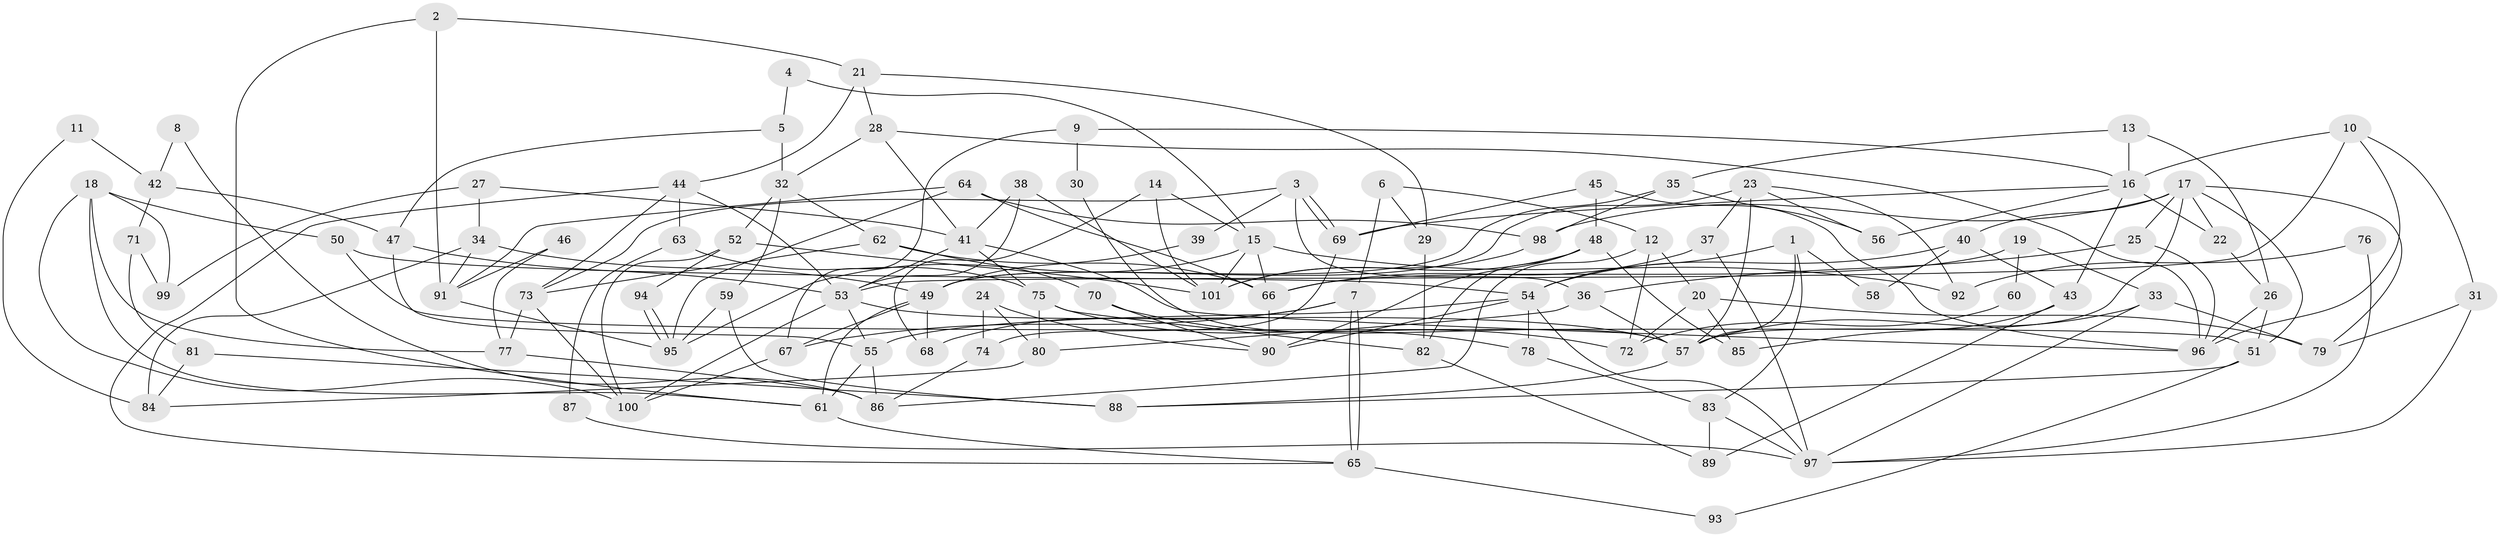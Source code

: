 // coarse degree distribution, {4: 0.16666666666666666, 6: 0.10606060606060606, 7: 0.07575757575757576, 2: 0.07575757575757576, 3: 0.16666666666666666, 5: 0.30303030303030304, 8: 0.06060606060606061, 9: 0.015151515151515152, 11: 0.015151515151515152, 10: 0.015151515151515152}
// Generated by graph-tools (version 1.1) at 2025/23/03/03/25 07:23:59]
// undirected, 101 vertices, 202 edges
graph export_dot {
graph [start="1"]
  node [color=gray90,style=filled];
  1;
  2;
  3;
  4;
  5;
  6;
  7;
  8;
  9;
  10;
  11;
  12;
  13;
  14;
  15;
  16;
  17;
  18;
  19;
  20;
  21;
  22;
  23;
  24;
  25;
  26;
  27;
  28;
  29;
  30;
  31;
  32;
  33;
  34;
  35;
  36;
  37;
  38;
  39;
  40;
  41;
  42;
  43;
  44;
  45;
  46;
  47;
  48;
  49;
  50;
  51;
  52;
  53;
  54;
  55;
  56;
  57;
  58;
  59;
  60;
  61;
  62;
  63;
  64;
  65;
  66;
  67;
  68;
  69;
  70;
  71;
  72;
  73;
  74;
  75;
  76;
  77;
  78;
  79;
  80;
  81;
  82;
  83;
  84;
  85;
  86;
  87;
  88;
  89;
  90;
  91;
  92;
  93;
  94;
  95;
  96;
  97;
  98;
  99;
  100;
  101;
  1 -- 57;
  1 -- 83;
  1 -- 54;
  1 -- 58;
  2 -- 21;
  2 -- 61;
  2 -- 91;
  3 -- 36;
  3 -- 69;
  3 -- 69;
  3 -- 39;
  3 -- 73;
  4 -- 15;
  4 -- 5;
  5 -- 32;
  5 -- 47;
  6 -- 12;
  6 -- 7;
  6 -- 29;
  7 -- 65;
  7 -- 65;
  7 -- 68;
  7 -- 67;
  8 -- 86;
  8 -- 42;
  9 -- 16;
  9 -- 67;
  9 -- 30;
  10 -- 31;
  10 -- 96;
  10 -- 16;
  10 -- 53;
  11 -- 84;
  11 -- 42;
  12 -- 86;
  12 -- 20;
  12 -- 72;
  13 -- 26;
  13 -- 16;
  13 -- 35;
  14 -- 15;
  14 -- 101;
  14 -- 68;
  15 -- 95;
  15 -- 101;
  15 -- 66;
  15 -- 92;
  16 -- 69;
  16 -- 22;
  16 -- 43;
  16 -- 56;
  17 -- 22;
  17 -- 98;
  17 -- 25;
  17 -- 40;
  17 -- 51;
  17 -- 57;
  17 -- 79;
  18 -- 61;
  18 -- 50;
  18 -- 77;
  18 -- 99;
  18 -- 100;
  19 -- 66;
  19 -- 33;
  19 -- 60;
  20 -- 79;
  20 -- 85;
  20 -- 72;
  21 -- 29;
  21 -- 28;
  21 -- 44;
  22 -- 26;
  23 -- 57;
  23 -- 56;
  23 -- 37;
  23 -- 49;
  23 -- 92;
  24 -- 80;
  24 -- 90;
  24 -- 74;
  25 -- 96;
  25 -- 36;
  26 -- 51;
  26 -- 96;
  27 -- 34;
  27 -- 41;
  27 -- 99;
  28 -- 41;
  28 -- 96;
  28 -- 32;
  29 -- 82;
  30 -- 57;
  31 -- 97;
  31 -- 79;
  32 -- 62;
  32 -- 52;
  32 -- 59;
  33 -- 57;
  33 -- 97;
  33 -- 79;
  34 -- 91;
  34 -- 49;
  34 -- 84;
  35 -- 49;
  35 -- 56;
  35 -- 98;
  36 -- 57;
  36 -- 80;
  37 -- 66;
  37 -- 97;
  38 -- 101;
  38 -- 53;
  38 -- 41;
  39 -- 49;
  40 -- 54;
  40 -- 43;
  40 -- 58;
  41 -- 53;
  41 -- 75;
  41 -- 96;
  42 -- 71;
  42 -- 47;
  43 -- 85;
  43 -- 89;
  44 -- 53;
  44 -- 63;
  44 -- 65;
  44 -- 73;
  45 -- 48;
  45 -- 69;
  45 -- 96;
  46 -- 77;
  46 -- 91;
  47 -- 53;
  47 -- 55;
  48 -- 90;
  48 -- 101;
  48 -- 82;
  48 -- 85;
  49 -- 67;
  49 -- 61;
  49 -- 68;
  50 -- 54;
  50 -- 51;
  51 -- 88;
  51 -- 93;
  52 -- 100;
  52 -- 94;
  52 -- 101;
  53 -- 100;
  53 -- 55;
  53 -- 57;
  54 -- 55;
  54 -- 78;
  54 -- 90;
  54 -- 97;
  55 -- 61;
  55 -- 86;
  57 -- 88;
  59 -- 95;
  59 -- 88;
  60 -- 72;
  61 -- 65;
  62 -- 70;
  62 -- 73;
  62 -- 66;
  63 -- 75;
  63 -- 87;
  64 -- 91;
  64 -- 66;
  64 -- 95;
  64 -- 98;
  65 -- 93;
  66 -- 90;
  67 -- 100;
  69 -- 74;
  70 -- 72;
  70 -- 90;
  71 -- 81;
  71 -- 99;
  73 -- 77;
  73 -- 100;
  74 -- 86;
  75 -- 78;
  75 -- 80;
  75 -- 82;
  76 -- 97;
  76 -- 92;
  77 -- 86;
  78 -- 83;
  80 -- 84;
  81 -- 88;
  81 -- 84;
  82 -- 89;
  83 -- 89;
  83 -- 97;
  87 -- 97;
  91 -- 95;
  94 -- 95;
  94 -- 95;
  98 -- 101;
}
